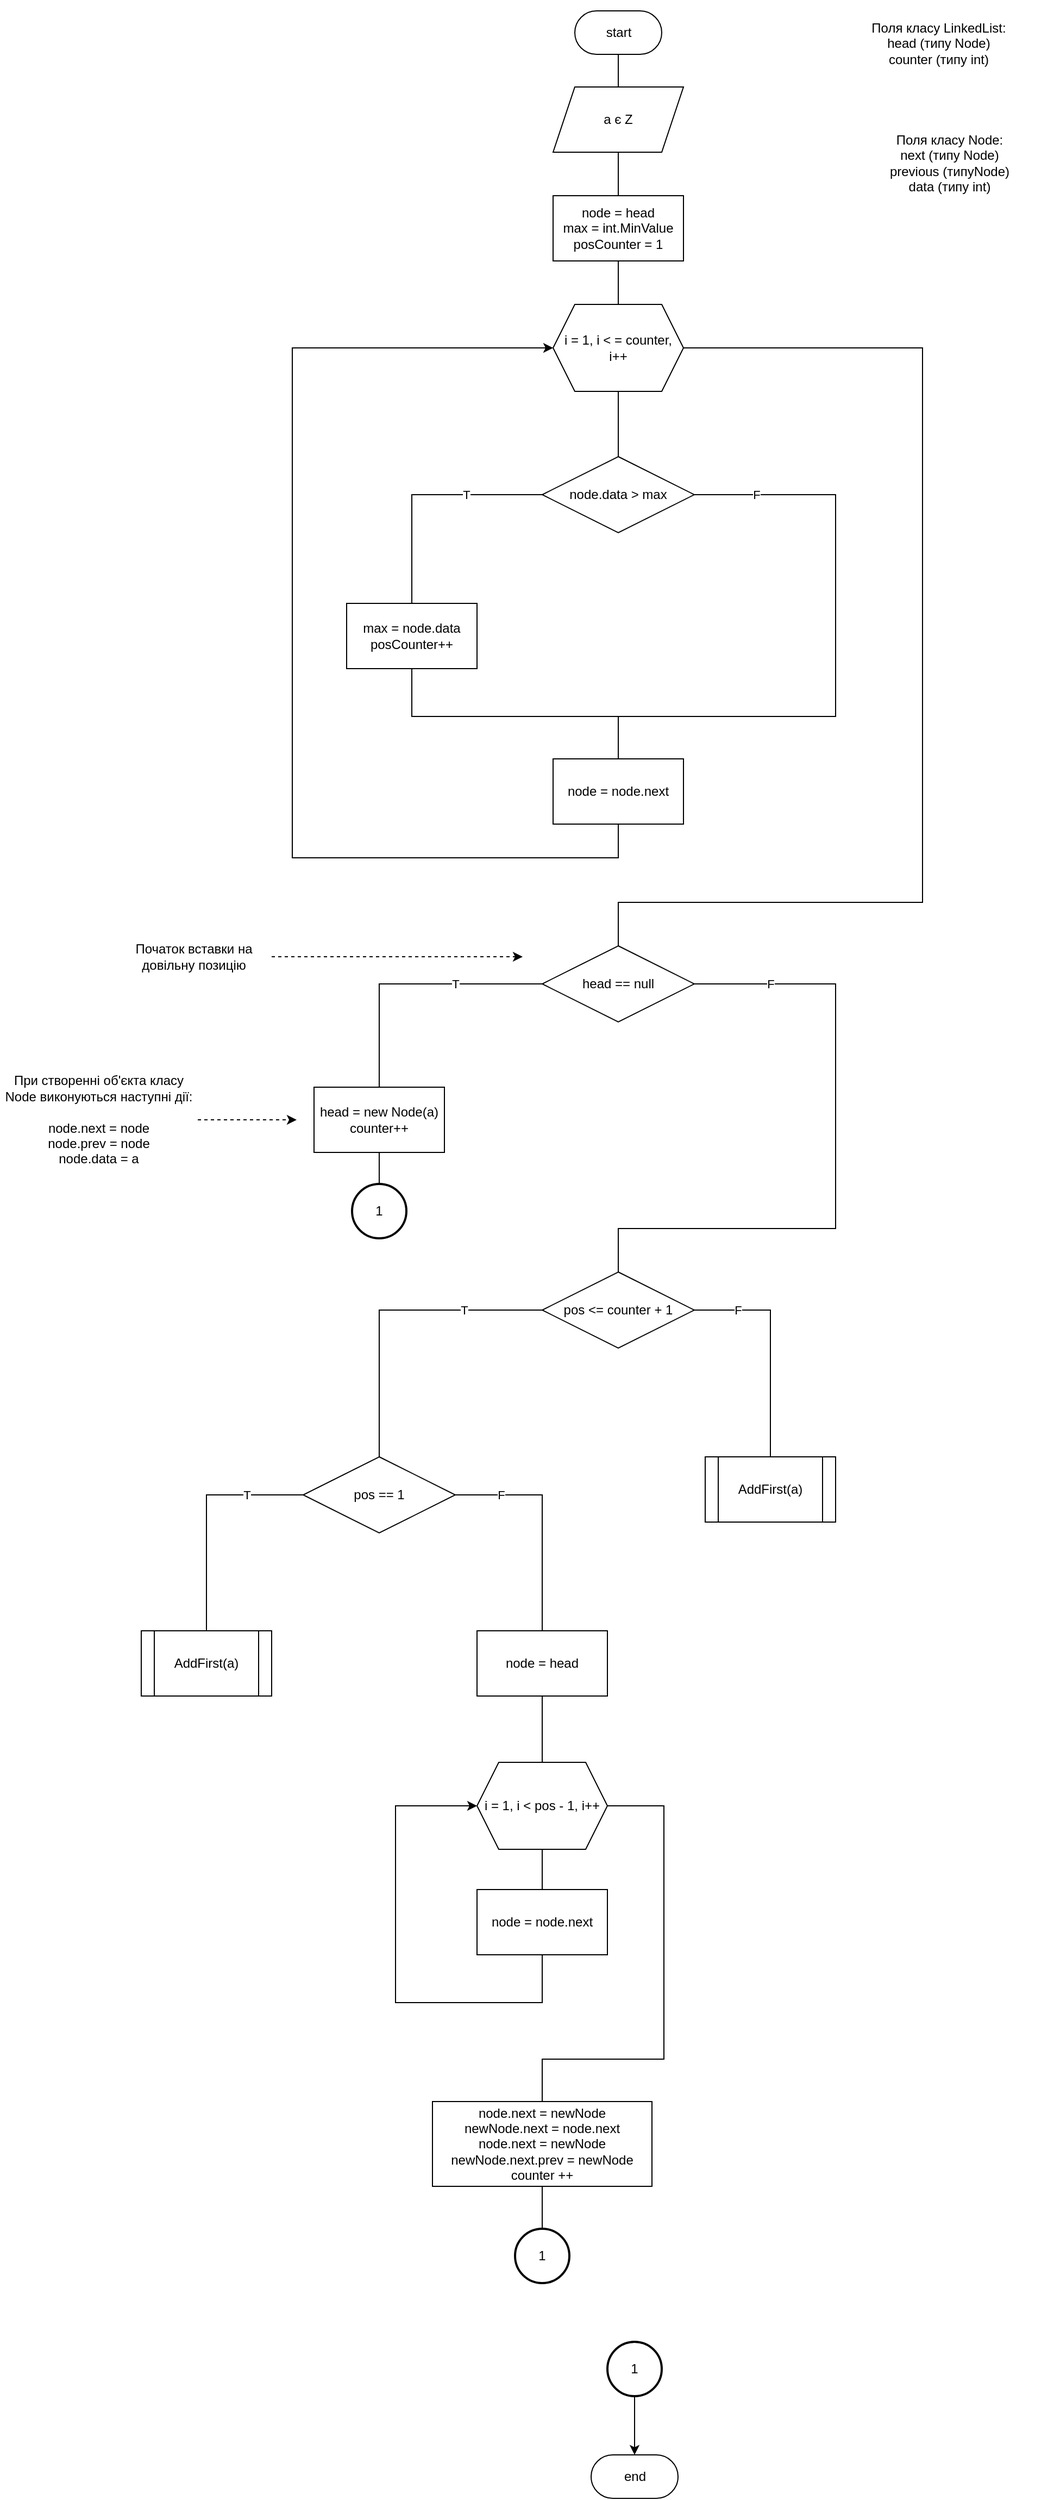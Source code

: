 <mxfile version="15.2.7" type="device" pages="2"><diagram id="W_SMaTthaBmPnkJYDn_l" name="Main"><mxGraphModel dx="2048" dy="714" grid="1" gridSize="13" guides="1" tooltips="1" connect="1" arrows="1" fold="1" page="1" pageScale="1" pageWidth="827" pageHeight="1169" math="0" shadow="0"><root><mxCell id="0"/><mxCell id="1" parent="0"/><mxCell id="d_10FKFpufV78zw1i3L7-3" style="edgeStyle=orthogonalEdgeStyle;rounded=0;orthogonalLoop=1;jettySize=auto;html=1;entryX=0.5;entryY=0;entryDx=0;entryDy=0;endArrow=none;endFill=0;" edge="1" parent="1" source="d_10FKFpufV78zw1i3L7-1" target="d_10FKFpufV78zw1i3L7-2"><mxGeometry relative="1" as="geometry"/></mxCell><mxCell id="d_10FKFpufV78zw1i3L7-1" value="start" style="html=1;dashed=0;whitespace=wrap;shape=mxgraph.dfd.start" vertex="1" parent="1"><mxGeometry x="360" y="40" width="80" height="40" as="geometry"/></mxCell><mxCell id="d_10FKFpufV78zw1i3L7-5" style="edgeStyle=orthogonalEdgeStyle;rounded=0;orthogonalLoop=1;jettySize=auto;html=1;entryX=0.5;entryY=0;entryDx=0;entryDy=0;endArrow=none;endFill=0;" edge="1" parent="1" source="d_10FKFpufV78zw1i3L7-2" target="d_10FKFpufV78zw1i3L7-4"><mxGeometry relative="1" as="geometry"/></mxCell><mxCell id="d_10FKFpufV78zw1i3L7-2" value="a є Z" style="shape=parallelogram;perimeter=parallelogramPerimeter;whiteSpace=wrap;html=1;fixedSize=1;" vertex="1" parent="1"><mxGeometry x="340" y="110" width="120" height="60" as="geometry"/></mxCell><mxCell id="d_10FKFpufV78zw1i3L7-7" style="edgeStyle=orthogonalEdgeStyle;rounded=0;orthogonalLoop=1;jettySize=auto;html=1;entryX=0.5;entryY=0;entryDx=0;entryDy=0;endArrow=none;endFill=0;" edge="1" parent="1" source="d_10FKFpufV78zw1i3L7-4" target="d_10FKFpufV78zw1i3L7-6"><mxGeometry relative="1" as="geometry"/></mxCell><mxCell id="d_10FKFpufV78zw1i3L7-4" value="node = head&lt;br&gt;max = int.MinValue&lt;br&gt;posCounter = 1" style="rounded=0;whiteSpace=wrap;html=1;" vertex="1" parent="1"><mxGeometry x="340" y="210" width="120" height="60" as="geometry"/></mxCell><mxCell id="d_10FKFpufV78zw1i3L7-13" style="edgeStyle=orthogonalEdgeStyle;rounded=0;orthogonalLoop=1;jettySize=auto;html=1;entryX=0.5;entryY=0;entryDx=0;entryDy=0;endArrow=none;endFill=0;" edge="1" parent="1" source="d_10FKFpufV78zw1i3L7-6" target="d_10FKFpufV78zw1i3L7-12"><mxGeometry relative="1" as="geometry"/></mxCell><mxCell id="d_10FKFpufV78zw1i3L7-21" style="edgeStyle=orthogonalEdgeStyle;rounded=0;orthogonalLoop=1;jettySize=auto;html=1;entryX=0.5;entryY=0;entryDx=0;entryDy=0;endArrow=none;endFill=0;" edge="1" parent="1" source="d_10FKFpufV78zw1i3L7-6" target="d_10FKFpufV78zw1i3L7-20"><mxGeometry relative="1" as="geometry"><Array as="points"><mxPoint x="680" y="350"/><mxPoint x="680" y="860"/><mxPoint x="400" y="860"/></Array></mxGeometry></mxCell><mxCell id="d_10FKFpufV78zw1i3L7-6" value="i = 1, i &amp;lt; = counter, i++" style="shape=hexagon;perimeter=hexagonPerimeter2;whiteSpace=wrap;html=1;fixedSize=1;" vertex="1" parent="1"><mxGeometry x="340" y="310" width="120" height="80" as="geometry"/></mxCell><mxCell id="d_10FKFpufV78zw1i3L7-9" value="Поля класу LinkedList:&lt;br&gt;head (типу Node)&lt;br&gt;counter (типу int)" style="text;html=1;strokeColor=none;fillColor=none;align=center;verticalAlign=middle;whiteSpace=wrap;rounded=0;" vertex="1" parent="1"><mxGeometry x="600" y="30" width="190" height="80" as="geometry"/></mxCell><mxCell id="d_10FKFpufV78zw1i3L7-11" value="Поля класу Node:&lt;br&gt;next (типу Node)&lt;br&gt;previous (типуNode)&lt;br&gt;data (типу int)&lt;span&gt;&lt;/span&gt;" style="text;html=1;strokeColor=none;fillColor=none;align=center;verticalAlign=middle;whiteSpace=wrap;rounded=0;" vertex="1" parent="1"><mxGeometry x="610" y="140" width="190" height="80" as="geometry"/></mxCell><mxCell id="d_10FKFpufV78zw1i3L7-15" value="T" style="edgeStyle=orthogonalEdgeStyle;rounded=0;orthogonalLoop=1;jettySize=auto;html=1;entryX=0.5;entryY=0;entryDx=0;entryDy=0;endArrow=none;endFill=0;" edge="1" parent="1" source="d_10FKFpufV78zw1i3L7-12" target="d_10FKFpufV78zw1i3L7-14"><mxGeometry x="-0.364" relative="1" as="geometry"><mxPoint as="offset"/></mxGeometry></mxCell><mxCell id="d_10FKFpufV78zw1i3L7-18" value="F" style="edgeStyle=orthogonalEdgeStyle;rounded=0;orthogonalLoop=1;jettySize=auto;html=1;entryX=0.5;entryY=0;entryDx=0;entryDy=0;endArrow=none;endFill=0;" edge="1" parent="1" source="d_10FKFpufV78zw1i3L7-12" target="d_10FKFpufV78zw1i3L7-16"><mxGeometry x="-0.802" relative="1" as="geometry"><Array as="points"><mxPoint x="600" y="485"/><mxPoint x="600" y="689"/><mxPoint x="400" y="689"/></Array><mxPoint as="offset"/></mxGeometry></mxCell><mxCell id="d_10FKFpufV78zw1i3L7-12" value="node.data &amp;gt; max" style="rhombus;whiteSpace=wrap;html=1;" vertex="1" parent="1"><mxGeometry x="330" y="450" width="140" height="70" as="geometry"/></mxCell><mxCell id="d_10FKFpufV78zw1i3L7-17" style="edgeStyle=orthogonalEdgeStyle;rounded=0;orthogonalLoop=1;jettySize=auto;html=1;entryX=0.5;entryY=0;entryDx=0;entryDy=0;endArrow=none;endFill=0;" edge="1" parent="1" source="d_10FKFpufV78zw1i3L7-14" target="d_10FKFpufV78zw1i3L7-16"><mxGeometry relative="1" as="geometry"><Array as="points"><mxPoint x="210" y="689"/><mxPoint x="400" y="689"/></Array></mxGeometry></mxCell><mxCell id="d_10FKFpufV78zw1i3L7-14" value="max = node.data&lt;br&gt;posCounter++" style="rounded=0;whiteSpace=wrap;html=1;" vertex="1" parent="1"><mxGeometry x="150" y="585" width="120" height="60" as="geometry"/></mxCell><mxCell id="d_10FKFpufV78zw1i3L7-19" style="edgeStyle=orthogonalEdgeStyle;rounded=0;orthogonalLoop=1;jettySize=auto;html=1;entryX=0;entryY=0.5;entryDx=0;entryDy=0;endArrow=classic;endFill=1;" edge="1" parent="1" source="d_10FKFpufV78zw1i3L7-16" target="d_10FKFpufV78zw1i3L7-6"><mxGeometry relative="1" as="geometry"><Array as="points"><mxPoint x="400" y="819"/><mxPoint x="100" y="819"/><mxPoint x="100" y="350"/></Array></mxGeometry></mxCell><mxCell id="d_10FKFpufV78zw1i3L7-16" value="node = node.next" style="rounded=0;whiteSpace=wrap;html=1;" vertex="1" parent="1"><mxGeometry x="340" y="728" width="120" height="60" as="geometry"/></mxCell><mxCell id="d_10FKFpufV78zw1i3L7-23" value="T" style="edgeStyle=orthogonalEdgeStyle;rounded=0;orthogonalLoop=1;jettySize=auto;html=1;entryX=0.5;entryY=0;entryDx=0;entryDy=0;endArrow=none;endFill=0;" edge="1" parent="1" source="d_10FKFpufV78zw1i3L7-20" target="d_10FKFpufV78zw1i3L7-22"><mxGeometry x="-0.347" relative="1" as="geometry"><mxPoint as="offset"/></mxGeometry></mxCell><mxCell id="d_10FKFpufV78zw1i3L7-25" value="F" style="edgeStyle=orthogonalEdgeStyle;rounded=0;orthogonalLoop=1;jettySize=auto;html=1;entryX=0.5;entryY=0;entryDx=0;entryDy=0;endArrow=none;endFill=0;" edge="1" parent="1" source="d_10FKFpufV78zw1i3L7-20" target="d_10FKFpufV78zw1i3L7-24"><mxGeometry x="-0.765" relative="1" as="geometry"><Array as="points"><mxPoint x="600" y="935"/><mxPoint x="600" y="1160"/><mxPoint x="400" y="1160"/></Array><mxPoint as="offset"/></mxGeometry></mxCell><mxCell id="d_10FKFpufV78zw1i3L7-20" value="head == null" style="rhombus;whiteSpace=wrap;html=1;" vertex="1" parent="1"><mxGeometry x="330" y="900" width="140" height="70" as="geometry"/></mxCell><mxCell id="d_10FKFpufV78zw1i3L7-33" style="edgeStyle=orthogonalEdgeStyle;rounded=0;orthogonalLoop=1;jettySize=auto;html=1;entryX=0.5;entryY=0;entryDx=0;entryDy=0;entryPerimeter=0;endArrow=none;endFill=0;" edge="1" parent="1" source="d_10FKFpufV78zw1i3L7-22" target="d_10FKFpufV78zw1i3L7-32"><mxGeometry relative="1" as="geometry"/></mxCell><mxCell id="d_10FKFpufV78zw1i3L7-22" value="head = new Node(a)&lt;br&gt;counter++" style="rounded=0;whiteSpace=wrap;html=1;" vertex="1" parent="1"><mxGeometry x="120" y="1030" width="120" height="60" as="geometry"/></mxCell><mxCell id="d_10FKFpufV78zw1i3L7-28" value="T" style="edgeStyle=orthogonalEdgeStyle;rounded=0;orthogonalLoop=1;jettySize=auto;html=1;entryX=0.5;entryY=0;entryDx=0;entryDy=0;endArrow=none;endFill=0;" edge="1" parent="1" source="d_10FKFpufV78zw1i3L7-24" target="d_10FKFpufV78zw1i3L7-27"><mxGeometry x="-0.491" relative="1" as="geometry"><mxPoint as="offset"/></mxGeometry></mxCell><mxCell id="d_10FKFpufV78zw1i3L7-35" value="F" style="edgeStyle=orthogonalEdgeStyle;rounded=0;orthogonalLoop=1;jettySize=auto;html=1;entryX=0.5;entryY=0;entryDx=0;entryDy=0;endArrow=none;endFill=0;" edge="1" parent="1" source="d_10FKFpufV78zw1i3L7-24" target="d_10FKFpufV78zw1i3L7-34"><mxGeometry x="-0.609" relative="1" as="geometry"><mxPoint as="offset"/></mxGeometry></mxCell><mxCell id="d_10FKFpufV78zw1i3L7-24" value="pos &amp;lt;= counter + 1" style="rhombus;whiteSpace=wrap;html=1;" vertex="1" parent="1"><mxGeometry x="330" y="1200" width="140" height="70" as="geometry"/></mxCell><mxCell id="d_10FKFpufV78zw1i3L7-30" value="T" style="edgeStyle=orthogonalEdgeStyle;rounded=0;orthogonalLoop=1;jettySize=auto;html=1;entryX=0.5;entryY=0;entryDx=0;entryDy=0;endArrow=none;endFill=0;" edge="1" parent="1" source="d_10FKFpufV78zw1i3L7-27" target="d_10FKFpufV78zw1i3L7-31"><mxGeometry x="-0.509" relative="1" as="geometry"><mxPoint y="1530" as="targetPoint"/><mxPoint as="offset"/></mxGeometry></mxCell><mxCell id="d_10FKFpufV78zw1i3L7-37" value="F" style="edgeStyle=orthogonalEdgeStyle;rounded=0;orthogonalLoop=1;jettySize=auto;html=1;entryX=0.5;entryY=0;entryDx=0;entryDy=0;endArrow=none;endFill=0;" edge="1" parent="1" source="d_10FKFpufV78zw1i3L7-27" target="d_10FKFpufV78zw1i3L7-36"><mxGeometry x="-0.589" relative="1" as="geometry"><mxPoint as="offset"/></mxGeometry></mxCell><mxCell id="d_10FKFpufV78zw1i3L7-27" value="pos == 1" style="rhombus;whiteSpace=wrap;html=1;" vertex="1" parent="1"><mxGeometry x="110" y="1370" width="140" height="70" as="geometry"/></mxCell><mxCell id="d_10FKFpufV78zw1i3L7-31" value="AddFirst(a)" style="shape=process;whiteSpace=wrap;html=1;backgroundOutline=1;" vertex="1" parent="1"><mxGeometry x="-39" y="1530" width="120" height="60" as="geometry"/></mxCell><mxCell id="d_10FKFpufV78zw1i3L7-32" value="1" style="strokeWidth=2;html=1;shape=mxgraph.flowchart.start_2;whiteSpace=wrap;" vertex="1" parent="1"><mxGeometry x="155" y="1119" width="50" height="50" as="geometry"/></mxCell><mxCell id="d_10FKFpufV78zw1i3L7-34" value="AddFirst(a)" style="shape=process;whiteSpace=wrap;html=1;backgroundOutline=1;" vertex="1" parent="1"><mxGeometry x="480" y="1370" width="120" height="60" as="geometry"/></mxCell><mxCell id="d_10FKFpufV78zw1i3L7-39" style="edgeStyle=orthogonalEdgeStyle;rounded=0;orthogonalLoop=1;jettySize=auto;html=1;entryX=0.5;entryY=0;entryDx=0;entryDy=0;endArrow=none;endFill=0;" edge="1" parent="1" source="d_10FKFpufV78zw1i3L7-36" target="d_10FKFpufV78zw1i3L7-38"><mxGeometry relative="1" as="geometry"/></mxCell><mxCell id="d_10FKFpufV78zw1i3L7-36" value="node = head" style="rounded=0;whiteSpace=wrap;html=1;" vertex="1" parent="1"><mxGeometry x="270" y="1530" width="120" height="60" as="geometry"/></mxCell><mxCell id="X_2MUoOk323Kj-XeA9WF-2" style="edgeStyle=orthogonalEdgeStyle;rounded=0;orthogonalLoop=1;jettySize=auto;html=1;entryX=0.5;entryY=0;entryDx=0;entryDy=0;endArrow=none;endFill=0;" edge="1" parent="1" source="d_10FKFpufV78zw1i3L7-38" target="X_2MUoOk323Kj-XeA9WF-1"><mxGeometry relative="1" as="geometry"/></mxCell><mxCell id="X_2MUoOk323Kj-XeA9WF-6" style="edgeStyle=orthogonalEdgeStyle;rounded=0;orthogonalLoop=1;jettySize=auto;html=1;entryX=0.5;entryY=0;entryDx=0;entryDy=0;endArrow=none;endFill=0;" edge="1" parent="1" source="d_10FKFpufV78zw1i3L7-38" target="X_2MUoOk323Kj-XeA9WF-3"><mxGeometry relative="1" as="geometry"><Array as="points"><mxPoint x="442" y="1691"/><mxPoint x="442" y="1924"/><mxPoint x="330" y="1924"/></Array></mxGeometry></mxCell><mxCell id="d_10FKFpufV78zw1i3L7-38" value="i = 1, i &amp;lt; pos - 1, i++" style="shape=hexagon;perimeter=hexagonPerimeter2;whiteSpace=wrap;html=1;fixedSize=1;" vertex="1" parent="1"><mxGeometry x="270" y="1651" width="120" height="80" as="geometry"/></mxCell><mxCell id="X_2MUoOk323Kj-XeA9WF-5" style="edgeStyle=orthogonalEdgeStyle;rounded=0;orthogonalLoop=1;jettySize=auto;html=1;entryX=0;entryY=0.5;entryDx=0;entryDy=0;endArrow=classic;endFill=1;" edge="1" parent="1" source="X_2MUoOk323Kj-XeA9WF-1" target="d_10FKFpufV78zw1i3L7-38"><mxGeometry relative="1" as="geometry"><Array as="points"><mxPoint x="330" y="1872"/><mxPoint x="195" y="1872"/><mxPoint x="195" y="1691"/></Array></mxGeometry></mxCell><mxCell id="X_2MUoOk323Kj-XeA9WF-1" value="node = node.next" style="rounded=0;whiteSpace=wrap;html=1;" vertex="1" parent="1"><mxGeometry x="270" y="1768" width="120" height="60" as="geometry"/></mxCell><mxCell id="X_2MUoOk323Kj-XeA9WF-8" style="edgeStyle=orthogonalEdgeStyle;rounded=0;orthogonalLoop=1;jettySize=auto;html=1;entryX=0.5;entryY=0;entryDx=0;entryDy=0;entryPerimeter=0;endArrow=none;endFill=0;" edge="1" parent="1" source="X_2MUoOk323Kj-XeA9WF-3" target="X_2MUoOk323Kj-XeA9WF-7"><mxGeometry relative="1" as="geometry"/></mxCell><mxCell id="X_2MUoOk323Kj-XeA9WF-3" value="node.next = newNode&lt;br&gt;newNode.next = node.next&lt;br&gt;node.next = newNode&lt;br&gt;newNode.next.prev = newNode&lt;br&gt;counter ++" style="rounded=0;whiteSpace=wrap;html=1;" vertex="1" parent="1"><mxGeometry x="229" y="1963" width="202" height="78" as="geometry"/></mxCell><mxCell id="X_2MUoOk323Kj-XeA9WF-7" value="1" style="strokeWidth=2;html=1;shape=mxgraph.flowchart.start_2;whiteSpace=wrap;" vertex="1" parent="1"><mxGeometry x="305" y="2080" width="50" height="50" as="geometry"/></mxCell><mxCell id="X_2MUoOk323Kj-XeA9WF-14" style="edgeStyle=orthogonalEdgeStyle;rounded=0;orthogonalLoop=1;jettySize=auto;html=1;entryX=0.5;entryY=0.5;entryDx=0;entryDy=-20;entryPerimeter=0;endArrow=classic;endFill=1;" edge="1" parent="1" source="X_2MUoOk323Kj-XeA9WF-9" target="X_2MUoOk323Kj-XeA9WF-13"><mxGeometry relative="1" as="geometry"/></mxCell><mxCell id="X_2MUoOk323Kj-XeA9WF-9" value="1" style="strokeWidth=2;html=1;shape=mxgraph.flowchart.start_2;whiteSpace=wrap;" vertex="1" parent="1"><mxGeometry x="390" y="2184" width="50" height="50" as="geometry"/></mxCell><mxCell id="X_2MUoOk323Kj-XeA9WF-13" value="end" style="html=1;dashed=0;whitespace=wrap;shape=mxgraph.dfd.start" vertex="1" parent="1"><mxGeometry x="375" y="2288" width="80" height="40" as="geometry"/></mxCell><mxCell id="X_2MUoOk323Kj-XeA9WF-16" style="edgeStyle=orthogonalEdgeStyle;rounded=0;orthogonalLoop=1;jettySize=auto;html=1;endArrow=classic;endFill=1;dashed=1;" edge="1" parent="1" source="X_2MUoOk323Kj-XeA9WF-15"><mxGeometry relative="1" as="geometry"><mxPoint x="312" y="910" as="targetPoint"/></mxGeometry></mxCell><mxCell id="X_2MUoOk323Kj-XeA9WF-15" value="Початок вставки на довільну позицію" style="text;html=1;strokeColor=none;fillColor=none;align=center;verticalAlign=middle;whiteSpace=wrap;rounded=0;" vertex="1" parent="1"><mxGeometry x="-62" y="871" width="143" height="78" as="geometry"/></mxCell><mxCell id="X_2MUoOk323Kj-XeA9WF-18" style="edgeStyle=orthogonalEdgeStyle;rounded=0;orthogonalLoop=1;jettySize=auto;html=1;dashed=1;endArrow=classic;endFill=1;" edge="1" parent="1" source="X_2MUoOk323Kj-XeA9WF-17"><mxGeometry relative="1" as="geometry"><mxPoint x="104" y="1060" as="targetPoint"/></mxGeometry></mxCell><mxCell id="X_2MUoOk323Kj-XeA9WF-17" value="При створенні об'єкта класу Node виконуються наступні дії:&lt;br&gt;&lt;br&gt;node.next = node&lt;br&gt;node.prev = node&lt;br&gt;node.data = a" style="text;html=1;strokeColor=none;fillColor=none;align=center;verticalAlign=middle;whiteSpace=wrap;rounded=0;" vertex="1" parent="1"><mxGeometry x="-169" y="992" width="182" height="136" as="geometry"/></mxCell></root></mxGraphModel></diagram><diagram id="25_GKy_ksp0yBV-vpT2O" name="AddFirst"><mxGraphModel dx="2048" dy="714" grid="1" gridSize="10" guides="1" tooltips="1" connect="1" arrows="1" fold="1" page="1" pageScale="1" pageWidth="827" pageHeight="1169" math="0" shadow="0"><root><mxCell id="wpZAGpkvot2UQA4MKTqb-0"/><mxCell id="wpZAGpkvot2UQA4MKTqb-1" parent="wpZAGpkvot2UQA4MKTqb-0"/><mxCell id="eS3FvI5uMMH1sCL6Jdjd-2" style="edgeStyle=orthogonalEdgeStyle;rounded=0;orthogonalLoop=1;jettySize=auto;html=1;entryX=0.5;entryY=0;entryDx=0;entryDy=0;endArrow=none;endFill=0;" edge="1" parent="wpZAGpkvot2UQA4MKTqb-1" source="eS3FvI5uMMH1sCL6Jdjd-0" target="eS3FvI5uMMH1sCL6Jdjd-1"><mxGeometry relative="1" as="geometry"/></mxCell><mxCell id="eS3FvI5uMMH1sCL6Jdjd-0" value="start" style="html=1;dashed=0;whitespace=wrap;shape=mxgraph.dfd.start" vertex="1" parent="wpZAGpkvot2UQA4MKTqb-1"><mxGeometry x="360" y="40" width="80" height="40" as="geometry"/></mxCell><mxCell id="QQSjDq9QKuY5SbpFLoQj-1" style="edgeStyle=orthogonalEdgeStyle;rounded=0;orthogonalLoop=1;jettySize=auto;html=1;entryX=0.5;entryY=0;entryDx=0;entryDy=0;endArrow=none;endFill=0;" edge="1" parent="wpZAGpkvot2UQA4MKTqb-1" source="eS3FvI5uMMH1sCL6Jdjd-1" target="QQSjDq9QKuY5SbpFLoQj-0"><mxGeometry relative="1" as="geometry"/></mxCell><mxCell id="eS3FvI5uMMH1sCL6Jdjd-1" value="a є Z" style="shape=parallelogram;perimeter=parallelogramPerimeter;whiteSpace=wrap;html=1;fixedSize=1;" vertex="1" parent="wpZAGpkvot2UQA4MKTqb-1"><mxGeometry x="340" y="120" width="120" height="60" as="geometry"/></mxCell><mxCell id="QQSjDq9QKuY5SbpFLoQj-3" value="T" style="edgeStyle=orthogonalEdgeStyle;rounded=0;orthogonalLoop=1;jettySize=auto;html=1;entryX=0.5;entryY=0;entryDx=0;entryDy=0;endArrow=none;endFill=0;" edge="1" parent="wpZAGpkvot2UQA4MKTqb-1" source="QQSjDq9QKuY5SbpFLoQj-0" target="QQSjDq9QKuY5SbpFLoQj-2"><mxGeometry x="-0.415" relative="1" as="geometry"><mxPoint as="offset"/></mxGeometry></mxCell><mxCell id="bO0R7UMsdPATeujkFsWD-3" value="F" style="edgeStyle=orthogonalEdgeStyle;rounded=0;orthogonalLoop=1;jettySize=auto;html=1;entryX=0.5;entryY=0;entryDx=0;entryDy=0;endArrow=none;endFill=0;" edge="1" parent="wpZAGpkvot2UQA4MKTqb-1" source="QQSjDq9QKuY5SbpFLoQj-0" target="bO0R7UMsdPATeujkFsWD-2"><mxGeometry x="-0.378" relative="1" as="geometry"><mxPoint as="offset"/></mxGeometry></mxCell><mxCell id="QQSjDq9QKuY5SbpFLoQj-0" value="head == null" style="rhombus;whiteSpace=wrap;html=1;" vertex="1" parent="wpZAGpkvot2UQA4MKTqb-1"><mxGeometry x="330" y="220" width="140" height="70" as="geometry"/></mxCell><mxCell id="bO0R7UMsdPATeujkFsWD-9" style="edgeStyle=orthogonalEdgeStyle;rounded=0;orthogonalLoop=1;jettySize=auto;html=1;entryX=0.5;entryY=0.5;entryDx=0;entryDy=-20;entryPerimeter=0;endArrow=none;endFill=0;" edge="1" parent="wpZAGpkvot2UQA4MKTqb-1" source="QQSjDq9QKuY5SbpFLoQj-2" target="bO0R7UMsdPATeujkFsWD-8"><mxGeometry relative="1" as="geometry"><Array as="points"><mxPoint x="210" y="600"/><mxPoint x="400" y="600"/></Array></mxGeometry></mxCell><mxCell id="QQSjDq9QKuY5SbpFLoQj-2" value="head = new Node(a)&lt;br&gt;counter++" style="rounded=0;whiteSpace=wrap;html=1;" vertex="1" parent="wpZAGpkvot2UQA4MKTqb-1"><mxGeometry x="150" y="340" width="120" height="60" as="geometry"/></mxCell><mxCell id="bO0R7UMsdPATeujkFsWD-1" style="edgeStyle=orthogonalEdgeStyle;rounded=0;orthogonalLoop=1;jettySize=auto;html=1;endArrow=classic;endFill=1;dashed=1;" edge="1" parent="wpZAGpkvot2UQA4MKTqb-1" source="8SA6wshI-Wg0sN8BC7S1-0"><mxGeometry relative="1" as="geometry"><mxPoint x="130" y="370" as="targetPoint"/></mxGeometry></mxCell><mxCell id="8SA6wshI-Wg0sN8BC7S1-0" value="При створенні об'єкта класу Node виконуються наступні дії:&lt;br&gt;&lt;br&gt;node.next = node&lt;br&gt;node.prev = node&lt;br&gt;node.data = a" style="text;html=1;strokeColor=none;fillColor=none;align=center;verticalAlign=middle;whiteSpace=wrap;rounded=0;" vertex="1" parent="wpZAGpkvot2UQA4MKTqb-1"><mxGeometry x="-160" y="345" width="182" height="50" as="geometry"/></mxCell><mxCell id="bO0R7UMsdPATeujkFsWD-5" style="edgeStyle=orthogonalEdgeStyle;rounded=0;orthogonalLoop=1;jettySize=auto;html=1;entryX=0.5;entryY=0;entryDx=0;entryDy=0;endArrow=none;endFill=0;" edge="1" parent="wpZAGpkvot2UQA4MKTqb-1" source="bO0R7UMsdPATeujkFsWD-2" target="bO0R7UMsdPATeujkFsWD-4"><mxGeometry relative="1" as="geometry"/></mxCell><mxCell id="bO0R7UMsdPATeujkFsWD-2" value="head.previous = new Node(head.previous, a, head)" style="rounded=0;whiteSpace=wrap;html=1;" vertex="1" parent="wpZAGpkvot2UQA4MKTqb-1"><mxGeometry x="500" y="340" width="210" height="60" as="geometry"/></mxCell><mxCell id="bO0R7UMsdPATeujkFsWD-10" style="edgeStyle=orthogonalEdgeStyle;rounded=0;orthogonalLoop=1;jettySize=auto;html=1;entryX=0.5;entryY=0.5;entryDx=0;entryDy=-20;entryPerimeter=0;endArrow=none;endFill=0;" edge="1" parent="wpZAGpkvot2UQA4MKTqb-1" source="bO0R7UMsdPATeujkFsWD-4" target="bO0R7UMsdPATeujkFsWD-8"><mxGeometry relative="1" as="geometry"><Array as="points"><mxPoint x="605" y="600"/><mxPoint x="400" y="600"/></Array></mxGeometry></mxCell><mxCell id="bO0R7UMsdPATeujkFsWD-4" value="head = head.previous&lt;br&gt;head.previous.next = head&lt;br&gt;counter++" style="rounded=0;whiteSpace=wrap;html=1;" vertex="1" parent="wpZAGpkvot2UQA4MKTqb-1"><mxGeometry x="500" y="450" width="210" height="60" as="geometry"/></mxCell><mxCell id="bO0R7UMsdPATeujkFsWD-7" style="edgeStyle=orthogonalEdgeStyle;rounded=0;orthogonalLoop=1;jettySize=auto;html=1;endArrow=classic;endFill=1;dashed=1;" edge="1" parent="wpZAGpkvot2UQA4MKTqb-1" source="bO0R7UMsdPATeujkFsWD-6"><mxGeometry relative="1" as="geometry"><mxPoint x="740" y="355" as="targetPoint"/></mxGeometry></mxCell><mxCell id="bO0R7UMsdPATeujkFsWD-6" value="При створенні об'єкта класу Node(prev, a, next) виконуються наступні дії:&lt;br&gt;&lt;br&gt;node.next = next&lt;br&gt;node.prev = previous&lt;br&gt;node.data = a" style="text;html=1;strokeColor=none;fillColor=none;align=center;verticalAlign=middle;whiteSpace=wrap;rounded=0;" vertex="1" parent="wpZAGpkvot2UQA4MKTqb-1"><mxGeometry x="840" y="330" width="182" height="50" as="geometry"/></mxCell><mxCell id="bO0R7UMsdPATeujkFsWD-8" value="end" style="html=1;dashed=0;whitespace=wrap;shape=mxgraph.dfd.start" vertex="1" parent="wpZAGpkvot2UQA4MKTqb-1"><mxGeometry x="360" y="650" width="80" height="40" as="geometry"/></mxCell></root></mxGraphModel></diagram></mxfile>